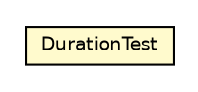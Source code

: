 #!/usr/local/bin/dot
#
# Class diagram 
# Generated by UMLGraph version R5_6-24-gf6e263 (http://www.umlgraph.org/)
#

digraph G {
	edge [fontname="Helvetica",fontsize=10,labelfontname="Helvetica",labelfontsize=10];
	node [fontname="Helvetica",fontsize=10,shape=plaintext];
	nodesep=0.25;
	ranksep=0.5;
	// com.rockhoppertech.music.DurationTest
	c1327 [label=<<table title="com.rockhoppertech.music.DurationTest" border="0" cellborder="1" cellspacing="0" cellpadding="2" port="p" bgcolor="lemonChiffon" href="./DurationTest.html">
		<tr><td><table border="0" cellspacing="0" cellpadding="1">
<tr><td align="center" balign="center"> DurationTest </td></tr>
		</table></td></tr>
		</table>>, URL="./DurationTest.html", fontname="Helvetica", fontcolor="black", fontsize=9.0];
}

